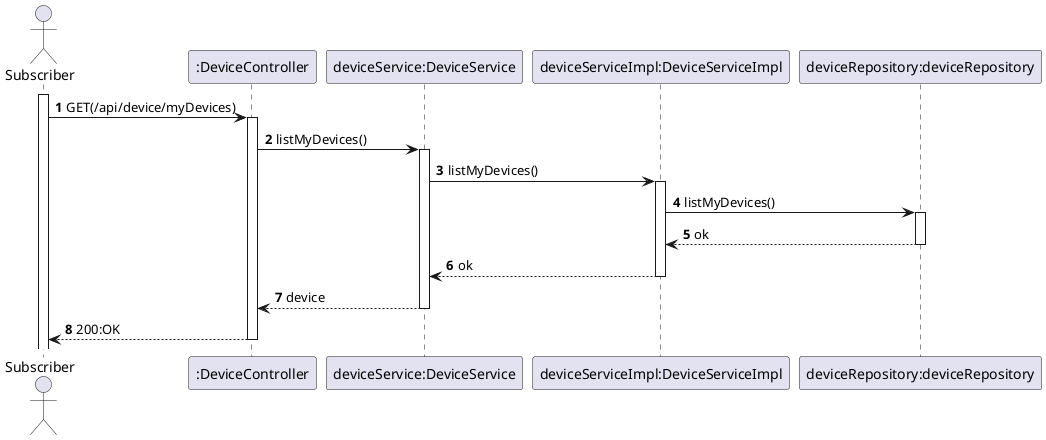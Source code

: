@startuml
'https://plantuml.com/sequence-diagram

autoactivate on
autonumber

actor "Subscriber" as User
participant ":DeviceController" as Ctrl
participant "deviceService:DeviceService" as Service
participant "deviceServiceImpl:DeviceServiceImpl" as Impl
participant "deviceRepository:deviceRepository" as Repo

activate User

User -> Ctrl: GET(/api/device/myDevices)
Ctrl -> Service: listMyDevices()
Service -> Impl: listMyDevices()
Impl -> Repo: listMyDevices()
Repo --> Impl: ok
Impl --> Service: ok
Service --> Ctrl: device
Ctrl --> User: 200:OK

@enduml
